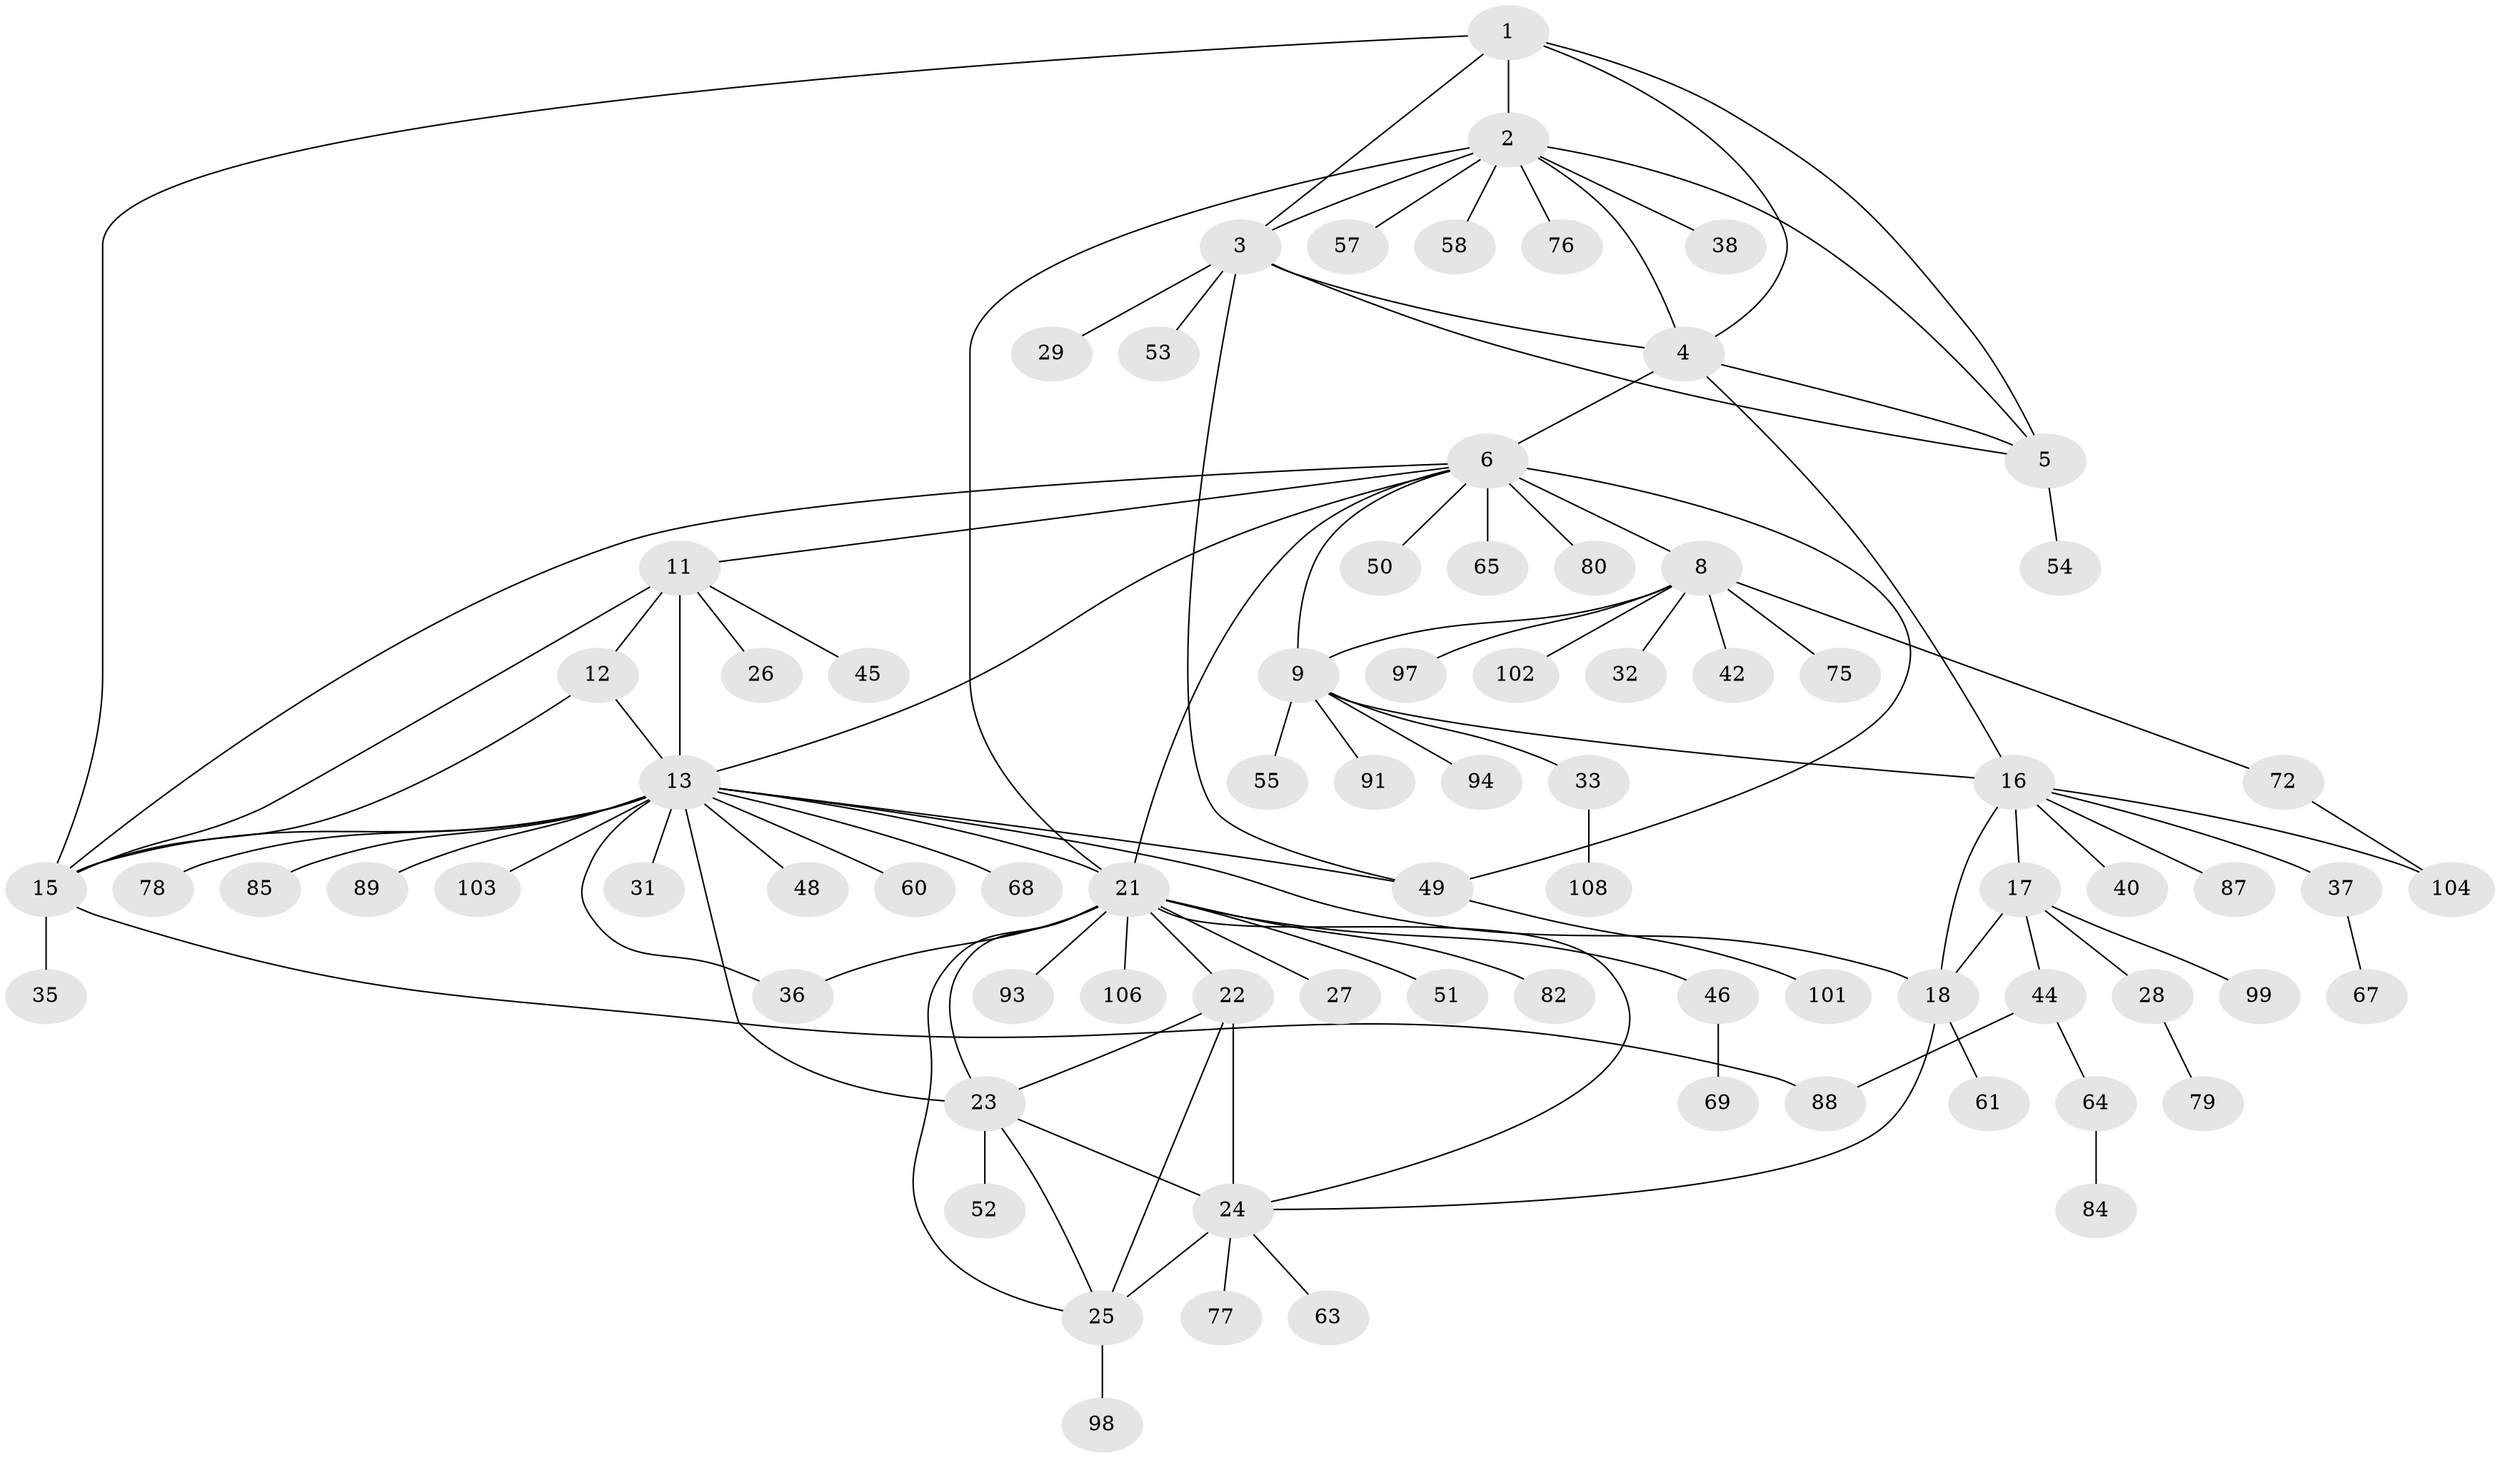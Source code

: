 // Generated by graph-tools (version 1.1) at 2025/24/03/03/25 07:24:15]
// undirected, 79 vertices, 109 edges
graph export_dot {
graph [start="1"]
  node [color=gray90,style=filled];
  1 [super="+107"];
  2 [super="+47"];
  3 [super="+71"];
  4;
  5 [super="+30"];
  6 [super="+7"];
  8 [super="+10"];
  9 [super="+86"];
  11 [super="+39"];
  12;
  13 [super="+14"];
  15 [super="+96"];
  16 [super="+20"];
  17 [super="+105"];
  18 [super="+19"];
  21 [super="+34"];
  22 [super="+66"];
  23 [super="+70"];
  24 [super="+43"];
  25 [super="+74"];
  26 [super="+92"];
  27 [super="+56"];
  28 [super="+95"];
  29;
  31;
  32;
  33 [super="+90"];
  35;
  36 [super="+59"];
  37;
  38;
  40 [super="+41"];
  42;
  44 [super="+62"];
  45;
  46;
  48 [super="+73"];
  49 [super="+83"];
  50;
  51;
  52;
  53;
  54;
  55;
  57;
  58;
  60;
  61;
  63;
  64;
  65;
  67;
  68;
  69;
  72 [super="+81"];
  75;
  76;
  77;
  78;
  79 [super="+100"];
  80;
  82;
  84;
  85;
  87;
  88;
  89;
  91;
  93;
  94;
  97;
  98;
  99;
  101;
  102;
  103;
  104;
  106;
  108;
  1 -- 2;
  1 -- 3;
  1 -- 4;
  1 -- 5;
  1 -- 15;
  2 -- 3;
  2 -- 4;
  2 -- 5;
  2 -- 21;
  2 -- 38;
  2 -- 57;
  2 -- 58;
  2 -- 76;
  3 -- 4;
  3 -- 5;
  3 -- 29;
  3 -- 53;
  3 -- 49;
  4 -- 5;
  4 -- 16;
  4 -- 6;
  5 -- 54;
  6 -- 8 [weight=4];
  6 -- 9 [weight=2];
  6 -- 21;
  6 -- 50;
  6 -- 65;
  6 -- 80;
  6 -- 13;
  6 -- 49;
  6 -- 15;
  6 -- 11;
  8 -- 9 [weight=2];
  8 -- 32;
  8 -- 75;
  8 -- 97;
  8 -- 102;
  8 -- 42;
  8 -- 72;
  9 -- 16;
  9 -- 33;
  9 -- 55;
  9 -- 91;
  9 -- 94;
  11 -- 12;
  11 -- 13 [weight=2];
  11 -- 15;
  11 -- 26;
  11 -- 45;
  12 -- 13 [weight=2];
  12 -- 15;
  13 -- 15 [weight=2];
  13 -- 18;
  13 -- 23 [weight=2];
  13 -- 31;
  13 -- 60;
  13 -- 78;
  13 -- 21;
  13 -- 36;
  13 -- 68;
  13 -- 103;
  13 -- 48;
  13 -- 49;
  13 -- 85;
  13 -- 89;
  15 -- 35;
  15 -- 88;
  16 -- 17 [weight=2];
  16 -- 18 [weight=4];
  16 -- 40;
  16 -- 87;
  16 -- 104;
  16 -- 37;
  17 -- 18 [weight=2];
  17 -- 28;
  17 -- 44;
  17 -- 99;
  18 -- 61;
  18 -- 24;
  21 -- 22;
  21 -- 23;
  21 -- 24;
  21 -- 25;
  21 -- 27;
  21 -- 36;
  21 -- 46;
  21 -- 51;
  21 -- 82;
  21 -- 93;
  21 -- 106;
  22 -- 23;
  22 -- 24;
  22 -- 25;
  23 -- 24;
  23 -- 25;
  23 -- 52;
  24 -- 25;
  24 -- 63;
  24 -- 77;
  25 -- 98;
  28 -- 79;
  33 -- 108;
  37 -- 67;
  44 -- 64;
  44 -- 88;
  46 -- 69;
  49 -- 101;
  64 -- 84;
  72 -- 104;
}
